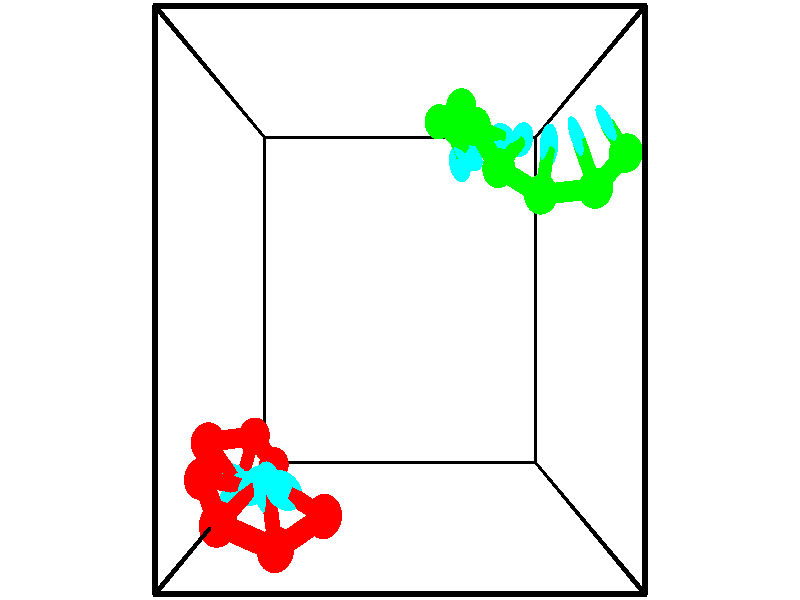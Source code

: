 // switches for output
#declare DRAW_BASES = 1; // possible values are 0, 1; only relevant for DNA ribbons
#declare DRAW_BASES_TYPE = 3; // possible values are 1, 2, 3; only relevant for DNA ribbons
#declare DRAW_FOG = 0; // set to 1 to enable fog

#include "colors.inc"

#include "transforms.inc"
background { rgb <1, 1, 1>}

#default {
   normal{
       ripples 0.25
       frequency 0.20
       turbulence 0.2
       lambda 5
   }
	finish {
		phong 0.1
		phong_size 40.
	}
}

// original window dimensions: 1024x640


// camera settings

camera {
	sky <-0, 1, 0>
	up <-0, 1, 0>
	right 1.6 * <1, 0, 0>
	location <2.5, 2.5, 11.1562>
	look_at <2.5, 2.5, 2.5>
	direction <0, 0, -8.6562>
	angle 67.0682
}


# declare cpy_camera_pos = <2.5, 2.5, 11.1562>;
# if (DRAW_FOG = 1)
fog {
	fog_type 2
	up vnormalize(cpy_camera_pos)
	color rgbt<1,1,1,0.3>
	distance 1e-5
	fog_alt 3e-3
	fog_offset 4
}
# end


// LIGHTS

# declare lum = 6;
global_settings {
	ambient_light rgb lum * <0.05, 0.05, 0.05>
	max_trace_level 15
}# declare cpy_direct_light_amount = 0.25;
light_source
{	1000 * <-1, -1, 1>,
	rgb lum * cpy_direct_light_amount
	parallel
}

light_source
{	1000 * <1, 1, -1>,
	rgb lum * cpy_direct_light_amount
	parallel
}

// strand 0

// nucleotide -1

// particle -1
sphere {
	<1.447214, 0.004446, 2.803297> 0.250000
	pigment { color rgbt <1,0,0,0> }
	no_shadow
}
cylinder {
	<1.163025, 0.222527, 2.981277>,  <0.992511, 0.353375, 3.088066>, 0.100000
	pigment { color rgbt <1,0,0,0> }
	no_shadow
}
cylinder {
	<1.163025, 0.222527, 2.981277>,  <1.447214, 0.004446, 2.803297>, 0.100000
	pigment { color rgbt <1,0,0,0> }
	no_shadow
}

// particle -1
sphere {
	<1.163025, 0.222527, 2.981277> 0.100000
	pigment { color rgbt <1,0,0,0> }
	no_shadow
}
sphere {
	0, 1
	scale<0.080000,0.200000,0.300000>
	matrix <-0.625570, -0.199705, -0.754175,
		-0.322319, -0.814169, 0.482948,
		-0.710473, 0.545203, 0.444952,
		0.949883, 0.386087, 3.114763>
	pigment { color rgbt <0,1,1,0> }
	no_shadow
}
cylinder {
	<0.802124, -0.344517, 2.906494>,  <1.447214, 0.004446, 2.803297>, 0.130000
	pigment { color rgbt <1,0,0,0> }
	no_shadow
}

// nucleotide -1

// particle -1
sphere {
	<0.802124, -0.344517, 2.906494> 0.250000
	pigment { color rgbt <1,0,0,0> }
	no_shadow
}
cylinder {
	<0.729012, 0.045868, 2.859016>,  <0.685144, 0.280099, 2.830530>, 0.100000
	pigment { color rgbt <1,0,0,0> }
	no_shadow
}
cylinder {
	<0.729012, 0.045868, 2.859016>,  <0.802124, -0.344517, 2.906494>, 0.100000
	pigment { color rgbt <1,0,0,0> }
	no_shadow
}

// particle -1
sphere {
	<0.729012, 0.045868, 2.859016> 0.100000
	pigment { color rgbt <1,0,0,0> }
	no_shadow
}
sphere {
	0, 1
	scale<0.080000,0.200000,0.300000>
	matrix <-0.560242, -0.202601, -0.803170,
		-0.807911, -0.080307, 0.583807,
		-0.182780, 0.975963, -0.118693,
		0.674178, 0.338657, 2.823409>
	pigment { color rgbt <0,1,1,0> }
	no_shadow
}
cylinder {
	<0.047233, -0.023310, 3.006617>,  <0.802124, -0.344517, 2.906494>, 0.130000
	pigment { color rgbt <1,0,0,0> }
	no_shadow
}

// nucleotide -1

// particle -1
sphere {
	<0.047233, -0.023310, 3.006617> 0.250000
	pigment { color rgbt <1,0,0,0> }
	no_shadow
}
cylinder {
	<0.269749, 0.156967, 2.727356>,  <0.403258, 0.265134, 2.559799>, 0.100000
	pigment { color rgbt <1,0,0,0> }
	no_shadow
}
cylinder {
	<0.269749, 0.156967, 2.727356>,  <0.047233, -0.023310, 3.006617>, 0.100000
	pigment { color rgbt <1,0,0,0> }
	no_shadow
}

// particle -1
sphere {
	<0.269749, 0.156967, 2.727356> 0.100000
	pigment { color rgbt <1,0,0,0> }
	no_shadow
}
sphere {
	0, 1
	scale<0.080000,0.200000,0.300000>
	matrix <-0.552084, -0.427483, -0.715864,
		-0.621084, 0.783667, 0.011016,
		0.556290, 0.450694, -0.698153,
		0.436636, 0.292175, 2.517910>
	pigment { color rgbt <0,1,1,0> }
	no_shadow
}
cylinder {
	<-0.319331, 0.378018, 2.539087>,  <0.047233, -0.023310, 3.006617>, 0.130000
	pigment { color rgbt <1,0,0,0> }
	no_shadow
}

// nucleotide -1

// particle -1
sphere {
	<-0.319331, 0.378018, 2.539087> 0.250000
	pigment { color rgbt <1,0,0,0> }
	no_shadow
}
cylinder {
	<0.008881, 0.263985, 2.340912>,  <0.205808, 0.195565, 2.222007>, 0.100000
	pigment { color rgbt <1,0,0,0> }
	no_shadow
}
cylinder {
	<0.008881, 0.263985, 2.340912>,  <-0.319331, 0.378018, 2.539087>, 0.100000
	pigment { color rgbt <1,0,0,0> }
	no_shadow
}

// particle -1
sphere {
	<0.008881, 0.263985, 2.340912> 0.100000
	pigment { color rgbt <1,0,0,0> }
	no_shadow
}
sphere {
	0, 1
	scale<0.080000,0.200000,0.300000>
	matrix <-0.571473, -0.390569, -0.721717,
		0.012246, 0.875319, -0.483390,
		0.820530, -0.285082, -0.495438,
		0.255040, 0.178460, 2.192280>
	pigment { color rgbt <0,1,1,0> }
	no_shadow
}
cylinder {
	<-0.461748, 0.675469, 1.852590>,  <-0.319331, 0.378018, 2.539087>, 0.130000
	pigment { color rgbt <1,0,0,0> }
	no_shadow
}

// nucleotide -1

// particle -1
sphere {
	<-0.461748, 0.675469, 1.852590> 0.250000
	pigment { color rgbt <1,0,0,0> }
	no_shadow
}
cylinder {
	<-0.197506, 0.376350, 1.879120>,  <-0.038961, 0.196879, 1.895038>, 0.100000
	pigment { color rgbt <1,0,0,0> }
	no_shadow
}
cylinder {
	<-0.197506, 0.376350, 1.879120>,  <-0.461748, 0.675469, 1.852590>, 0.100000
	pigment { color rgbt <1,0,0,0> }
	no_shadow
}

// particle -1
sphere {
	<-0.197506, 0.376350, 1.879120> 0.100000
	pigment { color rgbt <1,0,0,0> }
	no_shadow
}
sphere {
	0, 1
	scale<0.080000,0.200000,0.300000>
	matrix <-0.454033, -0.468321, -0.757977,
		0.597875, 0.470611, -0.648900,
		0.660606, -0.747797, 0.066325,
		0.000676, 0.152011, 1.899017>
	pigment { color rgbt <0,1,1,0> }
	no_shadow
}
cylinder {
	<0.107467, 0.639158, 1.255624>,  <-0.461748, 0.675469, 1.852590>, 0.130000
	pigment { color rgbt <1,0,0,0> }
	no_shadow
}

// nucleotide -1

// particle -1
sphere {
	<0.107467, 0.639158, 1.255624> 0.250000
	pigment { color rgbt <1,0,0,0> }
	no_shadow
}
cylinder {
	<0.022377, 0.294250, 1.439468>,  <-0.028677, 0.087306, 1.549775>, 0.100000
	pigment { color rgbt <1,0,0,0> }
	no_shadow
}
cylinder {
	<0.022377, 0.294250, 1.439468>,  <0.107467, 0.639158, 1.255624>, 0.100000
	pigment { color rgbt <1,0,0,0> }
	no_shadow
}

// particle -1
sphere {
	<0.022377, 0.294250, 1.439468> 0.100000
	pigment { color rgbt <1,0,0,0> }
	no_shadow
}
sphere {
	0, 1
	scale<0.080000,0.200000,0.300000>
	matrix <-0.518410, -0.299118, -0.801111,
		0.828250, -0.408684, -0.383379,
		-0.212725, -0.862268, 0.459611,
		-0.041441, 0.035570, 1.577352>
	pigment { color rgbt <0,1,1,0> }
	no_shadow
}
cylinder {
	<0.330411, 0.133819, 0.777750>,  <0.107467, 0.639158, 1.255624>, 0.130000
	pigment { color rgbt <1,0,0,0> }
	no_shadow
}

// nucleotide -1

// particle -1
sphere {
	<0.330411, 0.133819, 0.777750> 0.250000
	pigment { color rgbt <1,0,0,0> }
	no_shadow
}
cylinder {
	<0.049976, -0.000687, 1.029274>,  <-0.118285, -0.081390, 1.180189>, 0.100000
	pigment { color rgbt <1,0,0,0> }
	no_shadow
}
cylinder {
	<0.049976, -0.000687, 1.029274>,  <0.330411, 0.133819, 0.777750>, 0.100000
	pigment { color rgbt <1,0,0,0> }
	no_shadow
}

// particle -1
sphere {
	<0.049976, -0.000687, 1.029274> 0.100000
	pigment { color rgbt <1,0,0,0> }
	no_shadow
}
sphere {
	0, 1
	scale<0.080000,0.200000,0.300000>
	matrix <-0.529407, -0.345306, -0.774914,
		0.477708, -0.876179, 0.064069,
		-0.701087, -0.336264, 0.628811,
		-0.160350, -0.101566, 1.217917>
	pigment { color rgbt <0,1,1,0> }
	no_shadow
}
cylinder {
	<0.132063, -0.246884, 0.307553>,  <0.330411, 0.133819, 0.777750>, 0.130000
	pigment { color rgbt <1,0,0,0> }
	no_shadow
}

// nucleotide -1

// particle -1
sphere {
	<0.132063, -0.246884, 0.307553> 0.250000
	pigment { color rgbt <1,0,0,0> }
	no_shadow
}
cylinder {
	<-0.131012, -0.282875, 0.606712>,  <-0.288857, -0.304470, 0.786208>, 0.100000
	pigment { color rgbt <1,0,0,0> }
	no_shadow
}
cylinder {
	<-0.131012, -0.282875, 0.606712>,  <0.132063, -0.246884, 0.307553>, 0.100000
	pigment { color rgbt <1,0,0,0> }
	no_shadow
}

// particle -1
sphere {
	<-0.131012, -0.282875, 0.606712> 0.100000
	pigment { color rgbt <1,0,0,0> }
	no_shadow
}
sphere {
	0, 1
	scale<0.080000,0.200000,0.300000>
	matrix <-0.697865, -0.301013, -0.649904,
		0.283605, -0.949366, 0.135180,
		-0.657688, -0.089978, 0.747898,
		-0.328318, -0.309868, 0.831082>
	pigment { color rgbt <0,1,1,0> }
	no_shadow
}
// strand 1

// nucleotide -1

// particle -1
sphere {
	<3.466993, 5.281582, -0.011102> 0.250000
	pigment { color rgbt <0,1,0,0> }
	no_shadow
}
cylinder {
	<3.545039, 4.890717, 0.022552>,  <3.591867, 4.656197, 0.042745>, 0.100000
	pigment { color rgbt <0,1,0,0> }
	no_shadow
}
cylinder {
	<3.545039, 4.890717, 0.022552>,  <3.466993, 5.281582, -0.011102>, 0.100000
	pigment { color rgbt <0,1,0,0> }
	no_shadow
}

// particle -1
sphere {
	<3.545039, 4.890717, 0.022552> 0.100000
	pigment { color rgbt <0,1,0,0> }
	no_shadow
}
sphere {
	0, 1
	scale<0.080000,0.200000,0.300000>
	matrix <0.104302, 0.105971, 0.988884,
		-0.975219, -0.184171, 0.122597,
		0.195116, -0.977165, 0.084135,
		3.603574, 4.597567, 0.047793>
	pigment { color rgbt <0,1,1,0> }
	no_shadow
}
cylinder {
	<3.182703, 5.097512, 0.593381>,  <3.466993, 5.281582, -0.011102>, 0.130000
	pigment { color rgbt <0,1,0,0> }
	no_shadow
}

// nucleotide -1

// particle -1
sphere {
	<3.182703, 5.097512, 0.593381> 0.250000
	pigment { color rgbt <0,1,0,0> }
	no_shadow
}
cylinder {
	<3.482469, 4.837372, 0.543709>,  <3.662328, 4.681287, 0.513905>, 0.100000
	pigment { color rgbt <0,1,0,0> }
	no_shadow
}
cylinder {
	<3.482469, 4.837372, 0.543709>,  <3.182703, 5.097512, 0.593381>, 0.100000
	pigment { color rgbt <0,1,0,0> }
	no_shadow
}

// particle -1
sphere {
	<3.482469, 4.837372, 0.543709> 0.100000
	pigment { color rgbt <0,1,0,0> }
	no_shadow
}
sphere {
	0, 1
	scale<0.080000,0.200000,0.300000>
	matrix <0.251729, 0.106399, 0.961931,
		-0.612381, -0.752145, 0.243449,
		0.749415, -0.650351, -0.124180,
		3.707293, 4.642266, 0.506455>
	pigment { color rgbt <0,1,1,0> }
	no_shadow
}
cylinder {
	<3.513422, 5.163013, 1.158444>,  <3.182703, 5.097512, 0.593381>, 0.130000
	pigment { color rgbt <0,1,0,0> }
	no_shadow
}

// nucleotide -1

// particle -1
sphere {
	<3.513422, 5.163013, 1.158444> 0.250000
	pigment { color rgbt <0,1,0,0> }
	no_shadow
}
cylinder {
	<3.785285, 4.913696, 1.003746>,  <3.948403, 4.764106, 0.910927>, 0.100000
	pigment { color rgbt <0,1,0,0> }
	no_shadow
}
cylinder {
	<3.785285, 4.913696, 1.003746>,  <3.513422, 5.163013, 1.158444>, 0.100000
	pigment { color rgbt <0,1,0,0> }
	no_shadow
}

// particle -1
sphere {
	<3.785285, 4.913696, 1.003746> 0.100000
	pigment { color rgbt <0,1,0,0> }
	no_shadow
}
sphere {
	0, 1
	scale<0.080000,0.200000,0.300000>
	matrix <0.521839, 0.040318, 0.852090,
		-0.515509, -0.780948, 0.352661,
		0.679657, -0.623293, -0.386745,
		3.989182, 4.726708, 0.887722>
	pigment { color rgbt <0,1,1,0> }
	no_shadow
}
cylinder {
	<3.672632, 4.769842, 1.680535>,  <3.513422, 5.163013, 1.158444>, 0.130000
	pigment { color rgbt <0,1,0,0> }
	no_shadow
}

// nucleotide -1

// particle -1
sphere {
	<3.672632, 4.769842, 1.680535> 0.250000
	pigment { color rgbt <0,1,0,0> }
	no_shadow
}
cylinder {
	<3.977952, 4.739899, 1.423859>,  <4.161144, 4.721933, 1.269853>, 0.100000
	pigment { color rgbt <0,1,0,0> }
	no_shadow
}
cylinder {
	<3.977952, 4.739899, 1.423859>,  <3.672632, 4.769842, 1.680535>, 0.100000
	pigment { color rgbt <0,1,0,0> }
	no_shadow
}

// particle -1
sphere {
	<3.977952, 4.739899, 1.423859> 0.100000
	pigment { color rgbt <0,1,0,0> }
	no_shadow
}
sphere {
	0, 1
	scale<0.080000,0.200000,0.300000>
	matrix <0.645490, 0.047260, 0.762305,
		-0.026739, -0.996074, 0.084394,
		0.763300, -0.074859, -0.641692,
		4.206942, 4.717441, 1.231351>
	pigment { color rgbt <0,1,1,0> }
	no_shadow
}
cylinder {
	<4.013775, 4.183724, 1.898057>,  <3.672632, 4.769842, 1.680535>, 0.130000
	pigment { color rgbt <0,1,0,0> }
	no_shadow
}

// nucleotide -1

// particle -1
sphere {
	<4.013775, 4.183724, 1.898057> 0.250000
	pigment { color rgbt <0,1,0,0> }
	no_shadow
}
cylinder {
	<4.254930, 4.436249, 1.702927>,  <4.399622, 4.587763, 1.585848>, 0.100000
	pigment { color rgbt <0,1,0,0> }
	no_shadow
}
cylinder {
	<4.254930, 4.436249, 1.702927>,  <4.013775, 4.183724, 1.898057>, 0.100000
	pigment { color rgbt <0,1,0,0> }
	no_shadow
}

// particle -1
sphere {
	<4.254930, 4.436249, 1.702927> 0.100000
	pigment { color rgbt <0,1,0,0> }
	no_shadow
}
sphere {
	0, 1
	scale<0.080000,0.200000,0.300000>
	matrix <0.598625, 0.046264, 0.799692,
		0.527423, -0.774149, -0.350026,
		0.602887, 0.631311, -0.487826,
		4.435796, 4.625642, 1.556579>
	pigment { color rgbt <0,1,1,0> }
	no_shadow
}
cylinder {
	<4.637454, 3.831814, 2.001734>,  <4.013775, 4.183724, 1.898057>, 0.130000
	pigment { color rgbt <0,1,0,0> }
	no_shadow
}

// nucleotide -1

// particle -1
sphere {
	<4.637454, 3.831814, 2.001734> 0.250000
	pigment { color rgbt <0,1,0,0> }
	no_shadow
}
cylinder {
	<4.731471, 4.208191, 1.904259>,  <4.787881, 4.434017, 1.845773>, 0.100000
	pigment { color rgbt <0,1,0,0> }
	no_shadow
}
cylinder {
	<4.731471, 4.208191, 1.904259>,  <4.637454, 3.831814, 2.001734>, 0.100000
	pigment { color rgbt <0,1,0,0> }
	no_shadow
}

// particle -1
sphere {
	<4.731471, 4.208191, 1.904259> 0.100000
	pigment { color rgbt <0,1,0,0> }
	no_shadow
}
sphere {
	0, 1
	scale<0.080000,0.200000,0.300000>
	matrix <0.639881, 0.038927, 0.767487,
		0.731646, -0.336324, -0.592941,
		0.235043, 0.940941, -0.243689,
		4.801984, 4.490473, 1.831152>
	pigment { color rgbt <0,1,1,0> }
	no_shadow
}
cylinder {
	<5.418802, 3.887454, 2.144617>,  <4.637454, 3.831814, 2.001734>, 0.130000
	pigment { color rgbt <0,1,0,0> }
	no_shadow
}

// nucleotide -1

// particle -1
sphere {
	<5.418802, 3.887454, 2.144617> 0.250000
	pigment { color rgbt <0,1,0,0> }
	no_shadow
}
cylinder {
	<5.284612, 4.260162, 2.089104>,  <5.204097, 4.483787, 2.055796>, 0.100000
	pigment { color rgbt <0,1,0,0> }
	no_shadow
}
cylinder {
	<5.284612, 4.260162, 2.089104>,  <5.418802, 3.887454, 2.144617>, 0.100000
	pigment { color rgbt <0,1,0,0> }
	no_shadow
}

// particle -1
sphere {
	<5.284612, 4.260162, 2.089104> 0.100000
	pigment { color rgbt <0,1,0,0> }
	no_shadow
}
sphere {
	0, 1
	scale<0.080000,0.200000,0.300000>
	matrix <0.722620, 0.349041, 0.596650,
		0.604381, 0.099875, -0.790410,
		-0.335476, 0.931770, -0.138782,
		5.183969, 4.539693, 2.047469>
	pigment { color rgbt <0,1,1,0> }
	no_shadow
}
cylinder {
	<5.993040, 4.392707, 1.813804>,  <5.418802, 3.887454, 2.144617>, 0.130000
	pigment { color rgbt <0,1,0,0> }
	no_shadow
}

// nucleotide -1

// particle -1
sphere {
	<5.993040, 4.392707, 1.813804> 0.250000
	pigment { color rgbt <0,1,0,0> }
	no_shadow
}
cylinder {
	<5.733043, 4.553207, 2.071953>,  <5.577044, 4.649508, 2.226842>, 0.100000
	pigment { color rgbt <0,1,0,0> }
	no_shadow
}
cylinder {
	<5.733043, 4.553207, 2.071953>,  <5.993040, 4.392707, 1.813804>, 0.100000
	pigment { color rgbt <0,1,0,0> }
	no_shadow
}

// particle -1
sphere {
	<5.733043, 4.553207, 2.071953> 0.100000
	pigment { color rgbt <0,1,0,0> }
	no_shadow
}
sphere {
	0, 1
	scale<0.080000,0.200000,0.300000>
	matrix <0.757932, 0.403979, 0.512191,
		-0.055199, 0.822069, -0.566705,
		-0.649994, 0.401252, 0.645372,
		5.538044, 4.673583, 2.265564>
	pigment { color rgbt <0,1,1,0> }
	no_shadow
}
// box output
cylinder {
	<0.000000, 0.000000, 0.000000>,  <5.000000, 0.000000, 0.000000>, 0.025000
	pigment { color rgbt <0,0,0,0> }
	no_shadow
}
cylinder {
	<0.000000, 0.000000, 0.000000>,  <0.000000, 5.000000, 0.000000>, 0.025000
	pigment { color rgbt <0,0,0,0> }
	no_shadow
}
cylinder {
	<0.000000, 0.000000, 0.000000>,  <0.000000, 0.000000, 5.000000>, 0.025000
	pigment { color rgbt <0,0,0,0> }
	no_shadow
}
cylinder {
	<5.000000, 5.000000, 5.000000>,  <0.000000, 5.000000, 5.000000>, 0.025000
	pigment { color rgbt <0,0,0,0> }
	no_shadow
}
cylinder {
	<5.000000, 5.000000, 5.000000>,  <5.000000, 0.000000, 5.000000>, 0.025000
	pigment { color rgbt <0,0,0,0> }
	no_shadow
}
cylinder {
	<5.000000, 5.000000, 5.000000>,  <5.000000, 5.000000, 0.000000>, 0.025000
	pigment { color rgbt <0,0,0,0> }
	no_shadow
}
cylinder {
	<0.000000, 0.000000, 5.000000>,  <0.000000, 5.000000, 5.000000>, 0.025000
	pigment { color rgbt <0,0,0,0> }
	no_shadow
}
cylinder {
	<0.000000, 0.000000, 5.000000>,  <5.000000, 0.000000, 5.000000>, 0.025000
	pigment { color rgbt <0,0,0,0> }
	no_shadow
}
cylinder {
	<5.000000, 5.000000, 0.000000>,  <0.000000, 5.000000, 0.000000>, 0.025000
	pigment { color rgbt <0,0,0,0> }
	no_shadow
}
cylinder {
	<5.000000, 5.000000, 0.000000>,  <5.000000, 0.000000, 0.000000>, 0.025000
	pigment { color rgbt <0,0,0,0> }
	no_shadow
}
cylinder {
	<5.000000, 0.000000, 5.000000>,  <5.000000, 0.000000, 0.000000>, 0.025000
	pigment { color rgbt <0,0,0,0> }
	no_shadow
}
cylinder {
	<0.000000, 5.000000, 0.000000>,  <0.000000, 5.000000, 5.000000>, 0.025000
	pigment { color rgbt <0,0,0,0> }
	no_shadow
}
// end of box output
